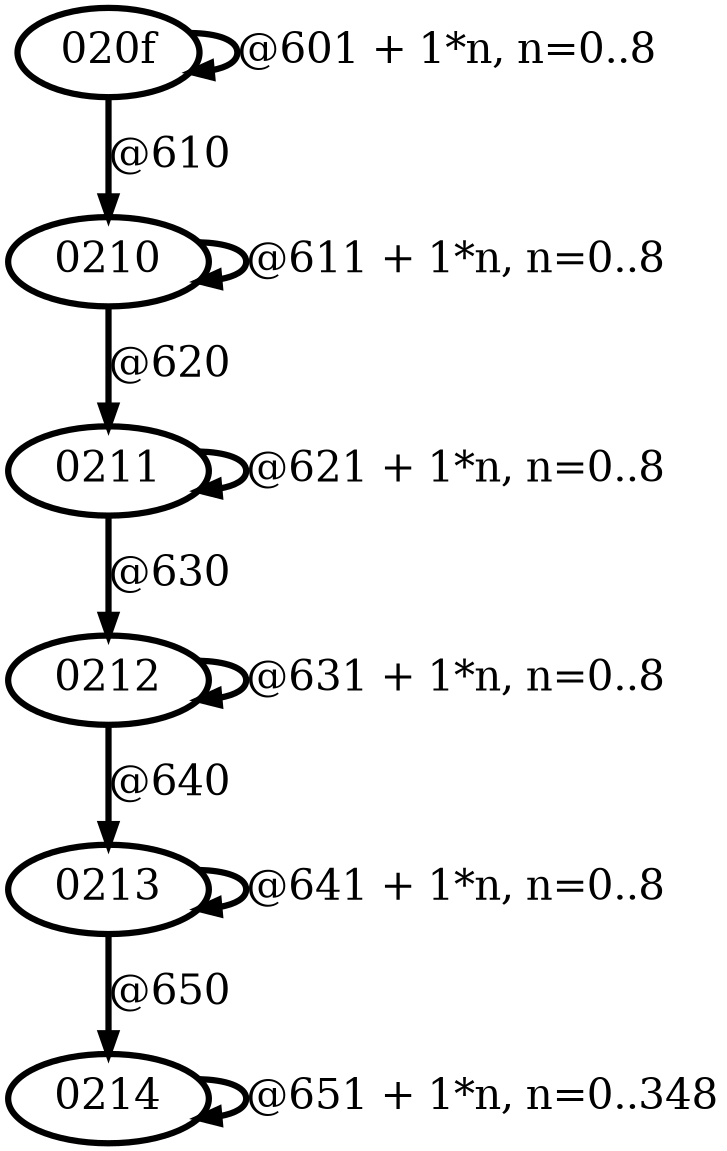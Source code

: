 digraph G {
        node [style=rounded, penwidth=3, fontsize=20, shape=oval];
        "020f" -> "020f" [label="@601 + 1*n, n=0..8", color=black,arrowsize=1,style=bold,penwidth=3,fontsize=20];
"020f" -> "0210" [label="@610", color=black,arrowsize=1,style=bold,penwidth=3,fontsize=20];
"0210" -> "0210" [label="@611 + 1*n, n=0..8", color=black,arrowsize=1,style=bold,penwidth=3,fontsize=20];
"0210" -> "0211" [label="@620", color=black,arrowsize=1,style=bold,penwidth=3,fontsize=20];
"0211" -> "0211" [label="@621 + 1*n, n=0..8", color=black,arrowsize=1,style=bold,penwidth=3,fontsize=20];
"0211" -> "0212" [label="@630", color=black,arrowsize=1,style=bold,penwidth=3,fontsize=20];
"0212" -> "0212" [label="@631 + 1*n, n=0..8", color=black,arrowsize=1,style=bold,penwidth=3,fontsize=20];
"0212" -> "0213" [label="@640", color=black,arrowsize=1,style=bold,penwidth=3,fontsize=20];
"0213" -> "0213" [label="@641 + 1*n, n=0..8", color=black,arrowsize=1,style=bold,penwidth=3,fontsize=20];
"0213" -> "0214" [label="@650", color=black,arrowsize=1,style=bold,penwidth=3,fontsize=20];
"0214" -> "0214" [label="@651 + 1*n, n=0..348", color=black,arrowsize=1,style=bold,penwidth=3,fontsize=20];
}

